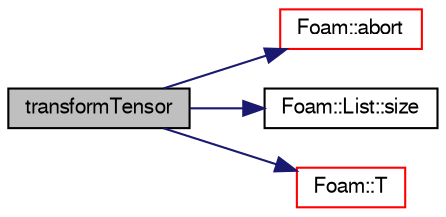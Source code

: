 digraph "transformTensor"
{
  bgcolor="transparent";
  edge [fontname="FreeSans",fontsize="10",labelfontname="FreeSans",labelfontsize="10"];
  node [fontname="FreeSans",fontsize="10",shape=record];
  rankdir="LR";
  Node1524 [label="transformTensor",height=0.2,width=0.4,color="black", fillcolor="grey75", style="filled", fontcolor="black"];
  Node1524 -> Node1525 [color="midnightblue",fontsize="10",style="solid",fontname="FreeSans"];
  Node1525 [label="Foam::abort",height=0.2,width=0.4,color="red",URL="$a21124.html#a447107a607d03e417307c203fa5fb44b"];
  Node1524 -> Node1568 [color="midnightblue",fontsize="10",style="solid",fontname="FreeSans"];
  Node1568 [label="Foam::List::size",height=0.2,width=0.4,color="black",URL="$a25694.html#a8a5f6fa29bd4b500caf186f60245b384",tooltip="Override size to be inconsistent with allocated storage. "];
  Node1524 -> Node1569 [color="midnightblue",fontsize="10",style="solid",fontname="FreeSans"];
  Node1569 [label="Foam::T",height=0.2,width=0.4,color="red",URL="$a21124.html#ae57fda0abb14bb0944947c463c6e09d4"];
}
